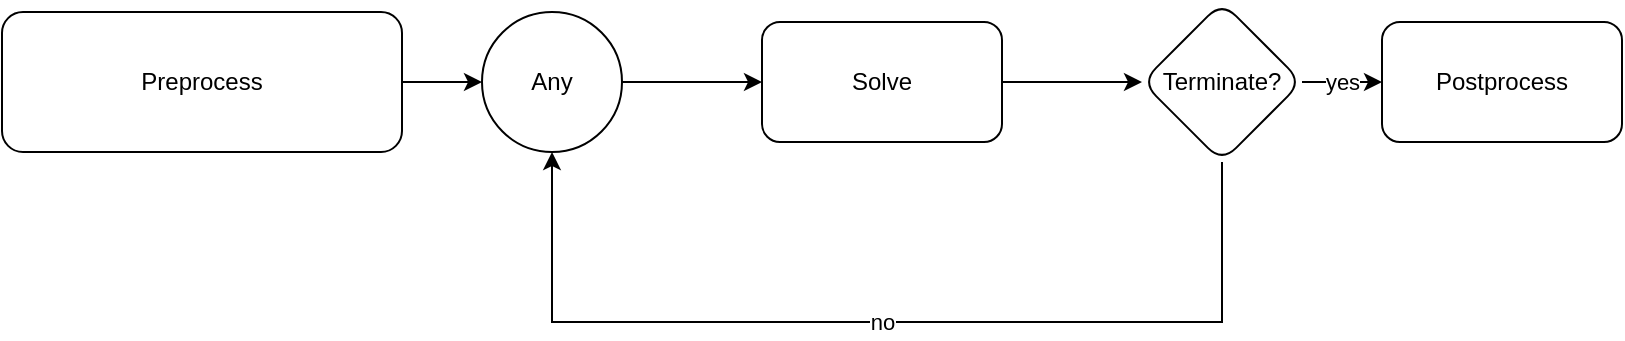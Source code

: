 <mxfile version="21.6.5">
  <diagram name="Page-1" id="Tn4H3zuSq-0qdtHd99vh">
    <mxGraphModel dx="954" dy="633" grid="1" gridSize="10" guides="1" tooltips="1" connect="1" arrows="1" fold="1" page="1" pageScale="1" pageWidth="850" pageHeight="1100" math="0" shadow="0">
      <root>
        <mxCell id="0" />
        <mxCell id="1" parent="0" />
        <mxCell id="AqXSU9uybI4dMEmBLLGT-4" value="" style="edgeStyle=orthogonalEdgeStyle;rounded=0;orthogonalLoop=1;jettySize=auto;html=1;" edge="1" parent="1" source="AqXSU9uybI4dMEmBLLGT-1" target="AqXSU9uybI4dMEmBLLGT-2">
          <mxGeometry relative="1" as="geometry" />
        </mxCell>
        <mxCell id="AqXSU9uybI4dMEmBLLGT-1" value="Preprocess" style="rounded=1;whiteSpace=wrap;html=1;" vertex="1" parent="1">
          <mxGeometry x="40" y="285" width="200" height="70" as="geometry" />
        </mxCell>
        <mxCell id="AqXSU9uybI4dMEmBLLGT-5" value="" style="edgeStyle=orthogonalEdgeStyle;rounded=0;orthogonalLoop=1;jettySize=auto;html=1;" edge="1" parent="1" source="AqXSU9uybI4dMEmBLLGT-2" target="AqXSU9uybI4dMEmBLLGT-3">
          <mxGeometry relative="1" as="geometry" />
        </mxCell>
        <mxCell id="AqXSU9uybI4dMEmBLLGT-2" value="Any" style="ellipse;whiteSpace=wrap;html=1;aspect=fixed;" vertex="1" parent="1">
          <mxGeometry x="280" y="285" width="70" height="70" as="geometry" />
        </mxCell>
        <mxCell id="AqXSU9uybI4dMEmBLLGT-9" value="" style="edgeStyle=orthogonalEdgeStyle;rounded=0;orthogonalLoop=1;jettySize=auto;html=1;" edge="1" parent="1" source="AqXSU9uybI4dMEmBLLGT-3" target="AqXSU9uybI4dMEmBLLGT-8">
          <mxGeometry relative="1" as="geometry" />
        </mxCell>
        <mxCell id="AqXSU9uybI4dMEmBLLGT-3" value="Solve" style="rounded=1;whiteSpace=wrap;html=1;" vertex="1" parent="1">
          <mxGeometry x="420" y="290" width="120" height="60" as="geometry" />
        </mxCell>
        <mxCell id="AqXSU9uybI4dMEmBLLGT-11" value="yes" style="edgeStyle=orthogonalEdgeStyle;rounded=0;orthogonalLoop=1;jettySize=auto;html=1;" edge="1" parent="1" source="AqXSU9uybI4dMEmBLLGT-8" target="AqXSU9uybI4dMEmBLLGT-10">
          <mxGeometry relative="1" as="geometry" />
        </mxCell>
        <mxCell id="AqXSU9uybI4dMEmBLLGT-8" value="Terminate?" style="rhombus;whiteSpace=wrap;html=1;rounded=1;" vertex="1" parent="1">
          <mxGeometry x="610" y="280" width="80" height="80" as="geometry" />
        </mxCell>
        <mxCell id="AqXSU9uybI4dMEmBLLGT-10" value="Postprocess" style="whiteSpace=wrap;html=1;rounded=1;" vertex="1" parent="1">
          <mxGeometry x="730" y="290" width="120" height="60" as="geometry" />
        </mxCell>
        <mxCell id="AqXSU9uybI4dMEmBLLGT-13" value="no" style="endArrow=classic;html=1;rounded=0;exitX=0.5;exitY=1;exitDx=0;exitDy=0;entryX=0.5;entryY=1;entryDx=0;entryDy=0;" edge="1" parent="1" source="AqXSU9uybI4dMEmBLLGT-8" target="AqXSU9uybI4dMEmBLLGT-2">
          <mxGeometry width="50" height="50" relative="1" as="geometry">
            <mxPoint x="450" y="440" as="sourcePoint" />
            <mxPoint x="320" y="440" as="targetPoint" />
            <Array as="points">
              <mxPoint x="650" y="440" />
              <mxPoint x="315" y="440" />
            </Array>
          </mxGeometry>
        </mxCell>
      </root>
    </mxGraphModel>
  </diagram>
</mxfile>
